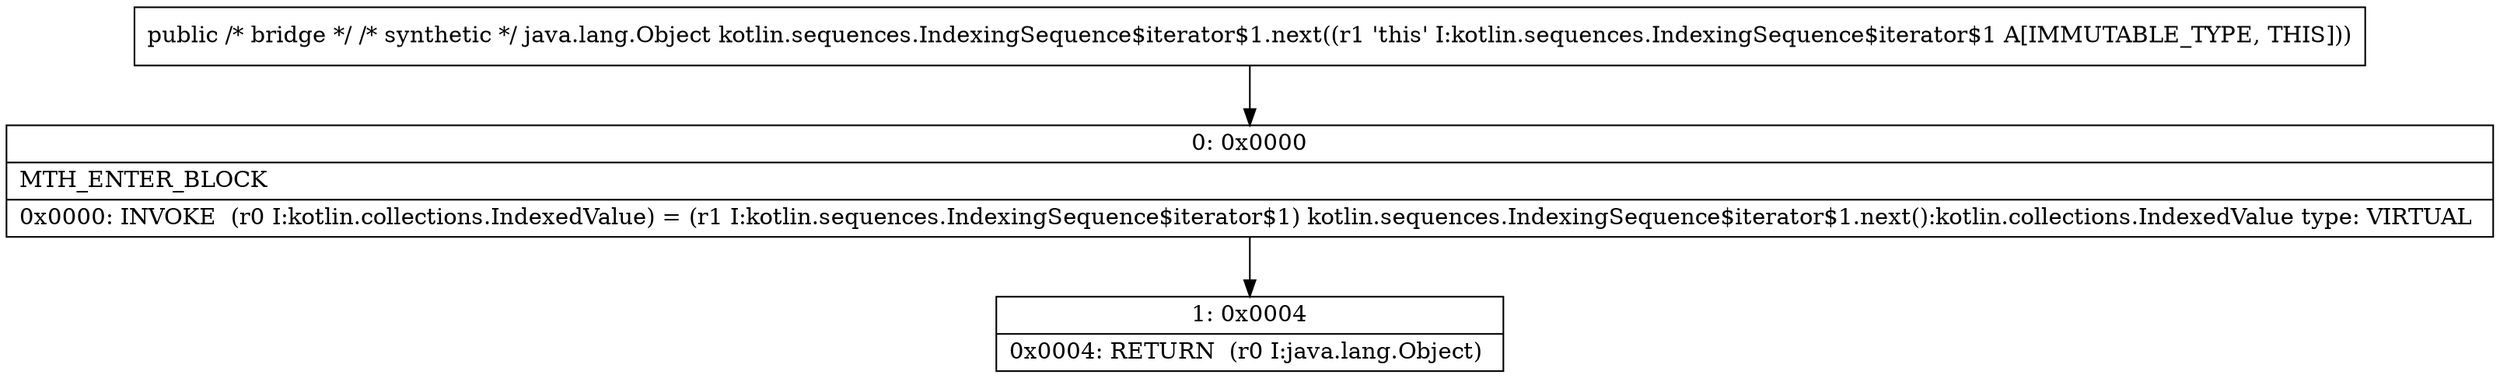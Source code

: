 digraph "CFG forkotlin.sequences.IndexingSequence$iterator$1.next()Ljava\/lang\/Object;" {
Node_0 [shape=record,label="{0\:\ 0x0000|MTH_ENTER_BLOCK\l|0x0000: INVOKE  (r0 I:kotlin.collections.IndexedValue) = (r1 I:kotlin.sequences.IndexingSequence$iterator$1) kotlin.sequences.IndexingSequence$iterator$1.next():kotlin.collections.IndexedValue type: VIRTUAL \l}"];
Node_1 [shape=record,label="{1\:\ 0x0004|0x0004: RETURN  (r0 I:java.lang.Object) \l}"];
MethodNode[shape=record,label="{public \/* bridge *\/ \/* synthetic *\/ java.lang.Object kotlin.sequences.IndexingSequence$iterator$1.next((r1 'this' I:kotlin.sequences.IndexingSequence$iterator$1 A[IMMUTABLE_TYPE, THIS])) }"];
MethodNode -> Node_0;
Node_0 -> Node_1;
}


